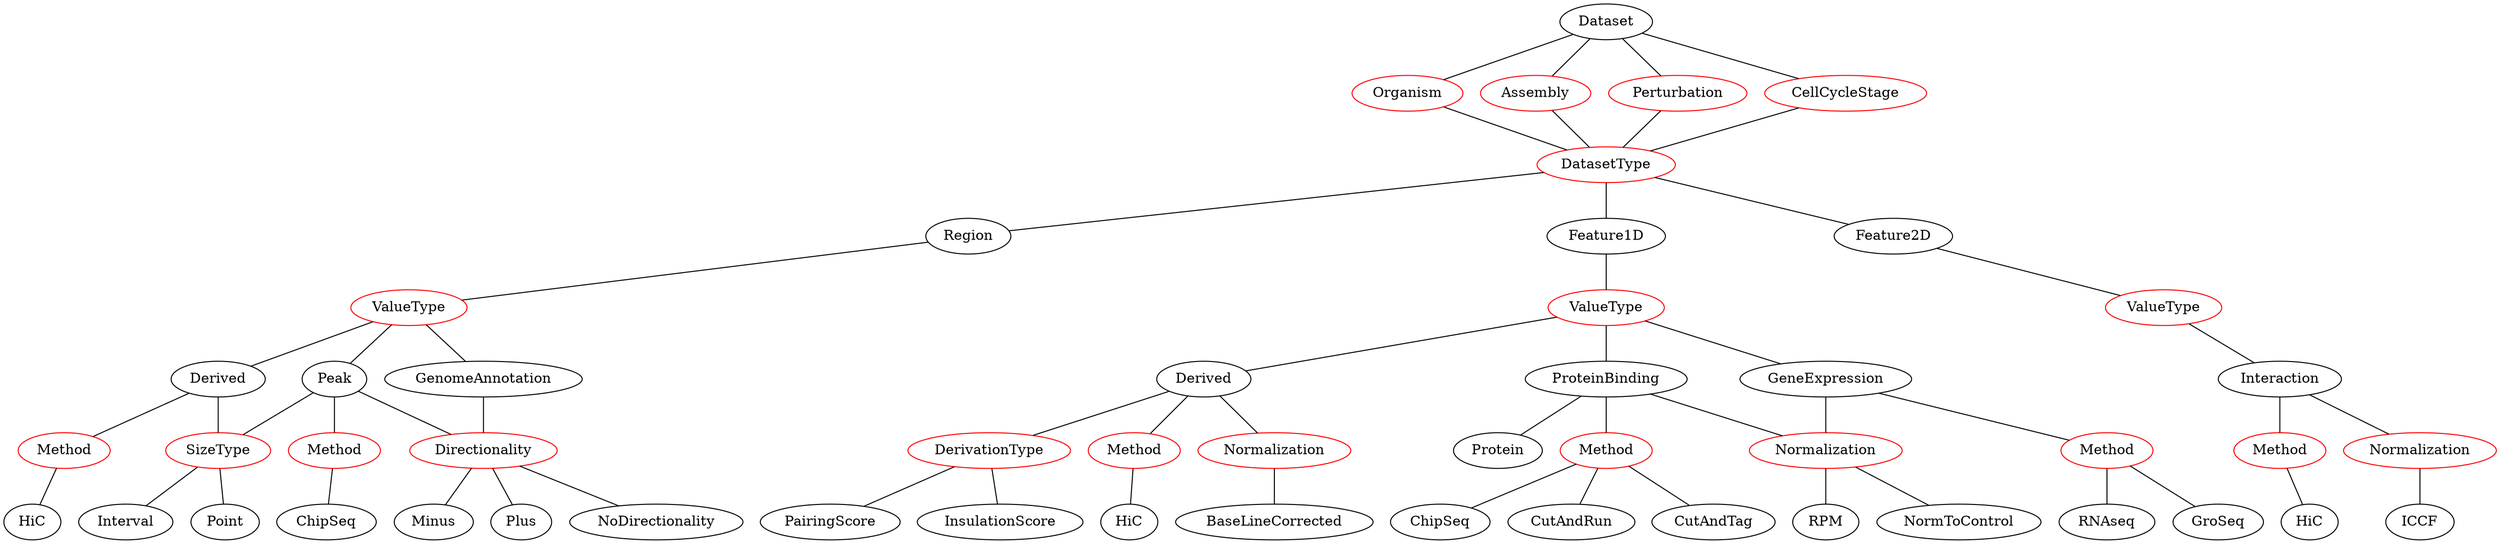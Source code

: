 graph G {

  Dataset -- Organism;
  Dataset -- Assembly;
  Dataset -- Perturbation;
  Dataset -- CellCycleStage;
  CellCycleStage -- DatasetType;
  Organism -- DatasetType;
  Assembly -- DatasetType;
  Perturbation -- DatasetType
  DatasetType -- Region;
  DatasetType -- Feature1D;
  DatasetType -- Feature2D;
  
   subgraph feature2d {
    ValueType2d -- Interaction;
    Interaction -- Method2d;
    Interaction -- Normalization2d
    Method2d -- HiC;
    Normalization2d -- ICCF
  }
  
    Feature2D -- ValueType2d;
    
    subgraph region {
        ValueTypeR -- GenomeAnnotation;
        ValueTypeR -- Peak;
        ValueTypeR -- DerivedR;
        Peak -- MethodR;
        DerivedR -- MethodRH
        Peak -- SizeType
        DerivedR -- SizeType
        Peak -- Directionality;
        GenomeAnnotation -- Directionality;
        
        MethodR -- ChipSeqR;
        MethodRH -- HiCR;
        SizeType -- Interval;
        SizeType -- Point;
        Directionality -- Minus;
        Directionality -- Plus;
        Directionality -- NoDirectionality;
    }
    
    Region -- ValueTypeR
    
    subgraph feature1d {
        ValueType1D -- ProteinBinding;
        ValueType1D -- GeneExpression;
        ValueType1D -- Derived;
        ProteinBinding -- Protein;
        ProteinBinding -- Normalization1D;
        ProteinBinding -- Method1D;
        Method1D -- ChipSeq1D;
        Method1D -- CutAndRun;
        Method1D -- CutAndTag;
        Normalization1D -- RPM;
        Normalization1D -- NormToControl;
        GeneExpression -- Method1DG;
        GeneExpression -- Normalization1D;
        Method1DG -- GroSeq;
        Method1DG -- RNAseq;
        Derived -- NormD;
        Derived -- DerivationType;
        Derived -- MethodD;
        NormD -- BaseLineCorrected;
        DerivationType -- InsulationScore;
        DerivationType -- PairingScore;
        MethodD -- HiCD;
    }
    
    Feature1D -- ValueType1D;
    

  
  Organism [color="red"]
  Assembly [color="red"]
  DatasetType [color="red"]
  Perturbation[color="red"]
  CellCycleStage[color="red"]
  HiCR[label="HiC"]
  SizeType[color="red"]
  Method2d[color="red", label="Method"]
  MethodR[color="red", label="Method"]
  Normalization2d[color="red", label="Normalization"]
  ValueType2d[color="red", label="ValueType"]
  ValueType1D[color="red", label="ValueType"]
  Method1DG[color="red", label="Method"]
  ChipSeq1D[label="ChipSeq"]
  Method1D[color="red", label="Method"]
  Normalization1D[color="red", label="Normalization"]
  NormD[color="red", label="Normalization"]
  HiCD[label="HiC"]
  DerivationType[color="red"]
  MethodD[color="red", label="Method"]
  ValueTypeR[color="red", label="ValueType"]
  DerivedR[label="Derived"]
  Directionality[color="red"]
  MethodRH[color="red", label="Method"]
  ChipSeqR[label="ChipSeq"]
}